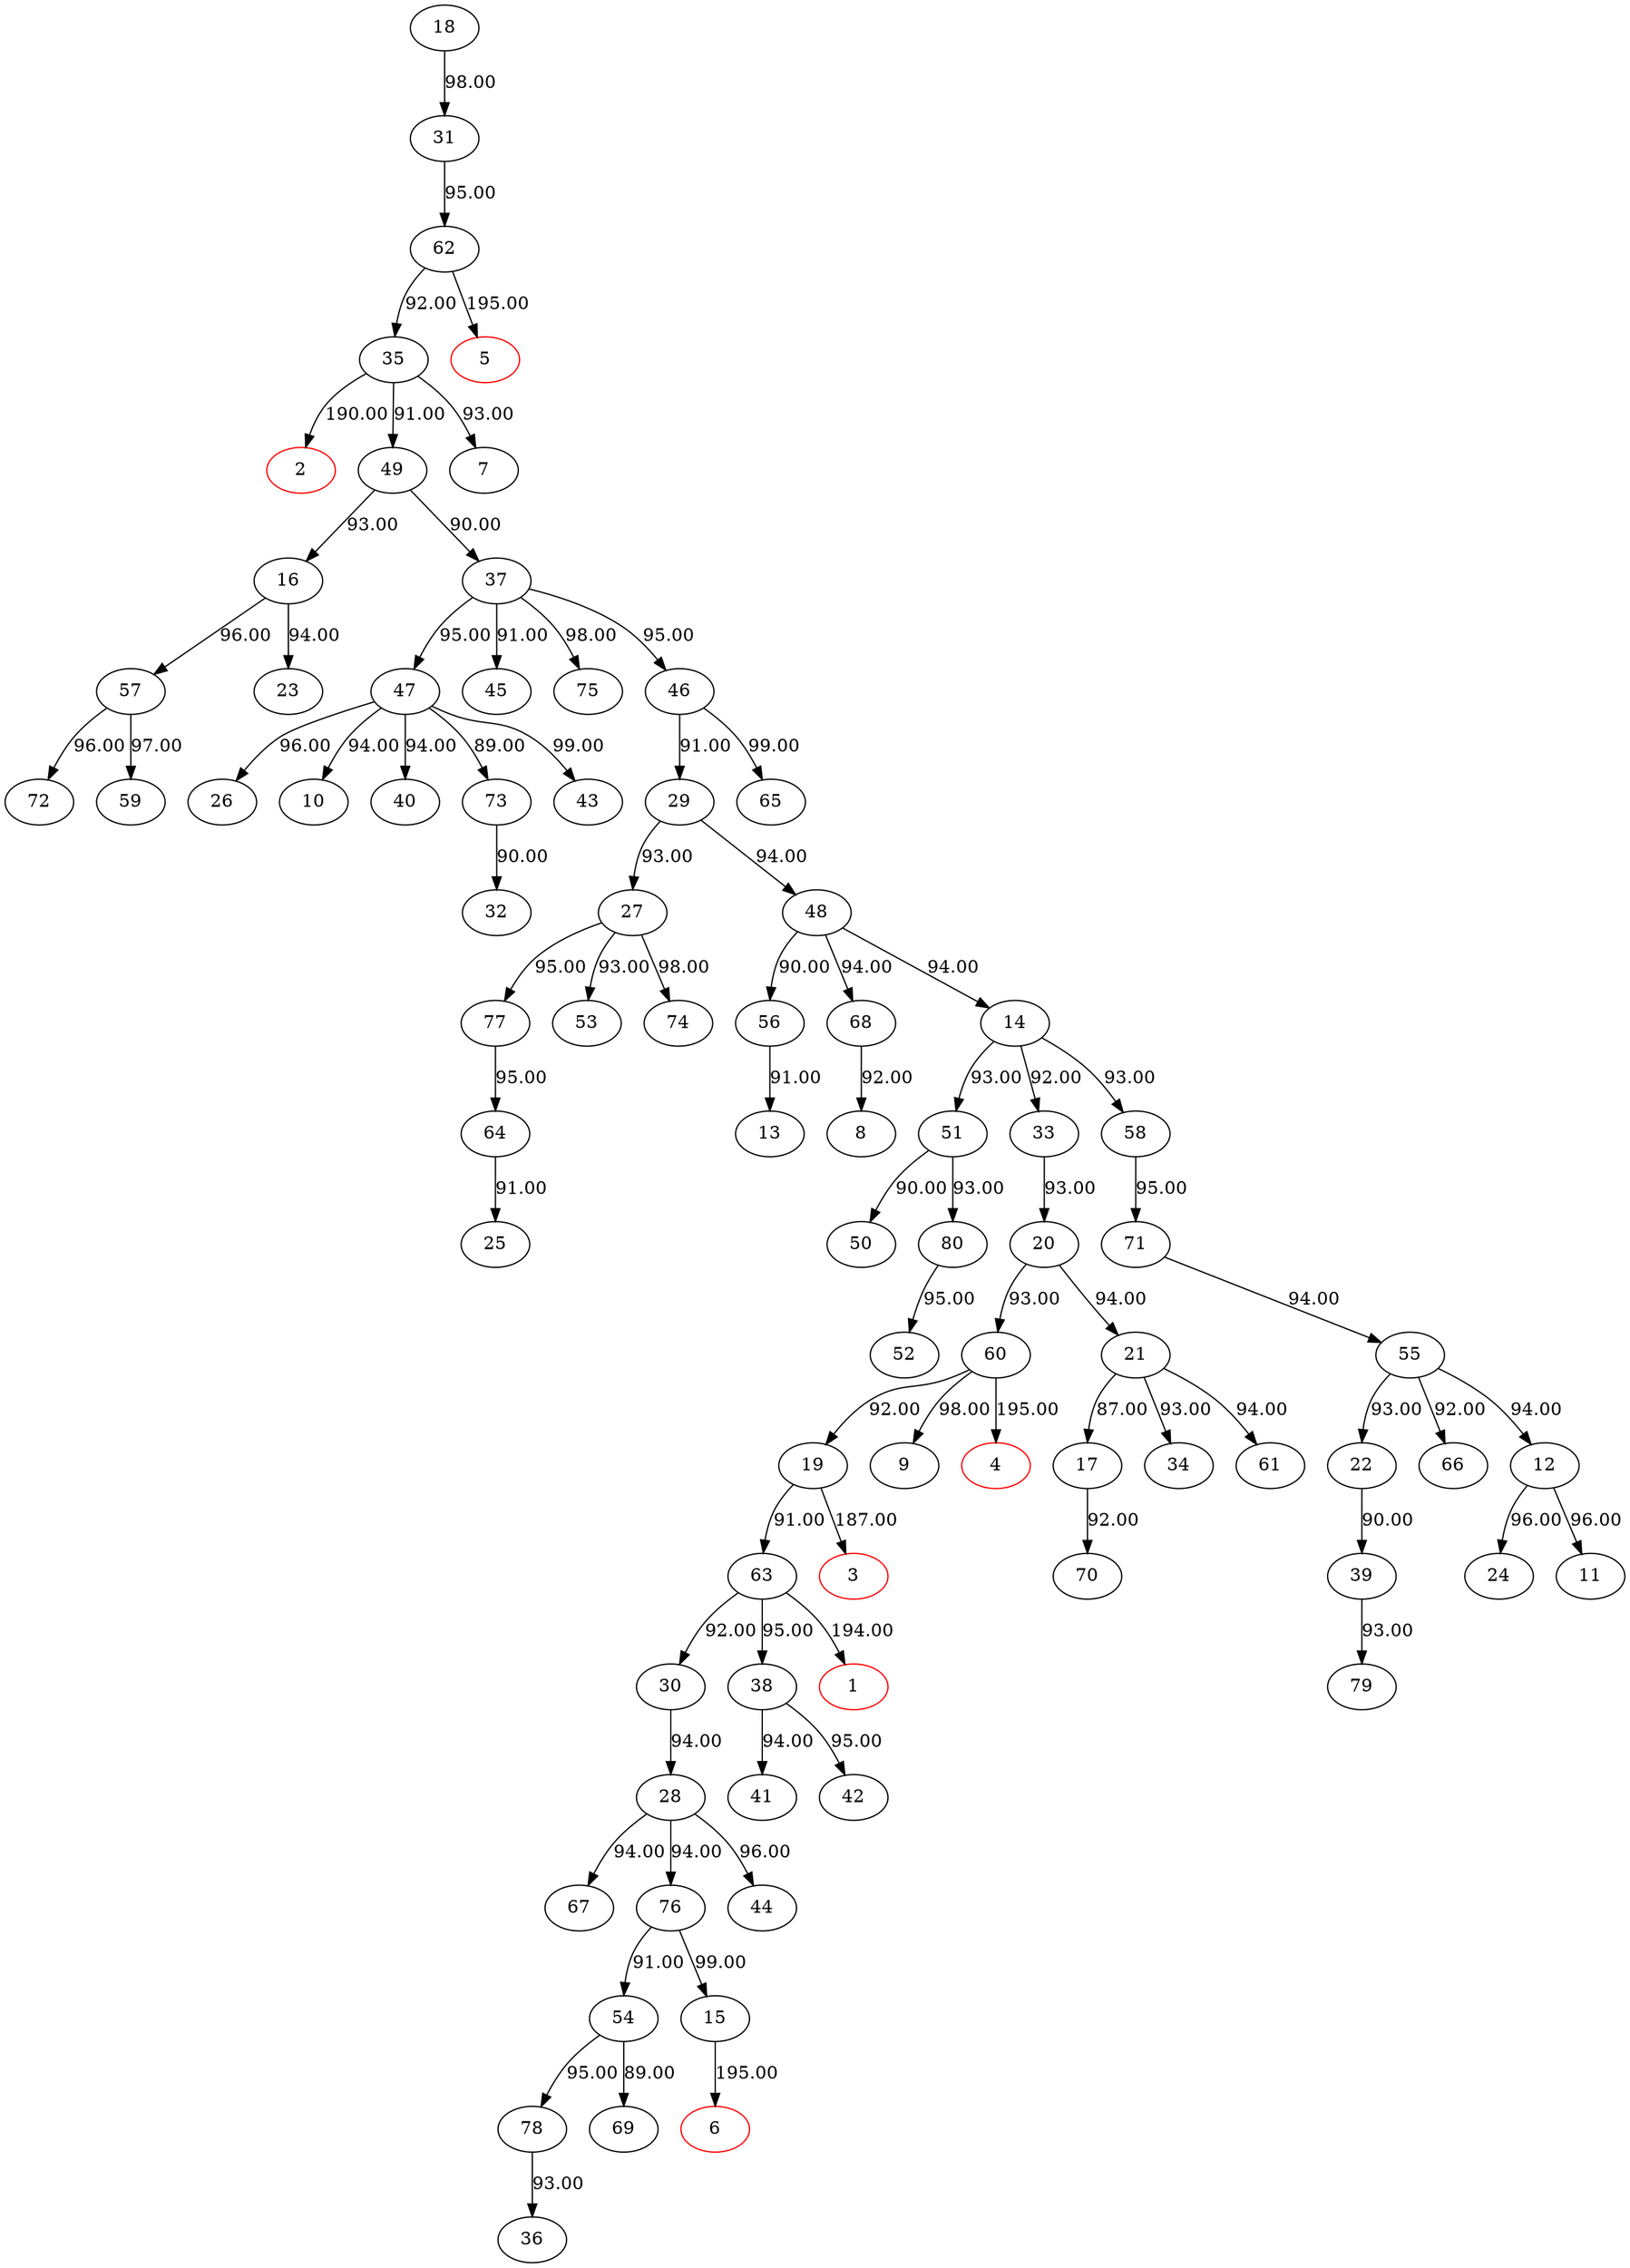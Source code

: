 digraph {
18[color=black]
31[color=black]
62[color=black]
35[color=black]
2[color=red]
35->2[label=190.00]
49[color=black]
16[color=black]
57[color=black]
72[color=black]
57->72[label=96.00]
59[color=black]
57->59[label=97.00]
16->57[label=96.00]
23[color=black]
16->23[label=94.00]
49->16[label=93.00]
37[color=black]
47[color=black]
26[color=black]
47->26[label=96.00]
10[color=black]
47->10[label=94.00]
40[color=black]
47->40[label=94.00]
73[color=black]
32[color=black]
73->32[label=90.00]
47->73[label=89.00]
43[color=black]
47->43[label=99.00]
37->47[label=95.00]
45[color=black]
37->45[label=91.00]
75[color=black]
37->75[label=98.00]
46[color=black]
29[color=black]
27[color=black]
77[color=black]
64[color=black]
25[color=black]
64->25[label=91.00]
77->64[label=95.00]
27->77[label=95.00]
53[color=black]
27->53[label=93.00]
74[color=black]
27->74[label=98.00]
29->27[label=93.00]
48[color=black]
56[color=black]
13[color=black]
56->13[label=91.00]
48->56[label=90.00]
68[color=black]
8[color=black]
68->8[label=92.00]
48->68[label=94.00]
14[color=black]
51[color=black]
50[color=black]
51->50[label=90.00]
80[color=black]
52[color=black]
80->52[label=95.00]
51->80[label=93.00]
14->51[label=93.00]
33[color=black]
20[color=black]
60[color=black]
19[color=black]
63[color=black]
30[color=black]
28[color=black]
67[color=black]
28->67[label=94.00]
76[color=black]
54[color=black]
78[color=black]
36[color=black]
78->36[label=93.00]
54->78[label=95.00]
69[color=black]
54->69[label=89.00]
76->54[label=91.00]
15[color=black]
6[color=red]
15->6[label=195.00]
76->15[label=99.00]
28->76[label=94.00]
44[color=black]
28->44[label=96.00]
30->28[label=94.00]
63->30[label=92.00]
38[color=black]
41[color=black]
38->41[label=94.00]
42[color=black]
38->42[label=95.00]
63->38[label=95.00]
1[color=red]
63->1[label=194.00]
19->63[label=91.00]
3[color=red]
19->3[label=187.00]
60->19[label=92.00]
9[color=black]
60->9[label=98.00]
4[color=red]
60->4[label=195.00]
20->60[label=93.00]
21[color=black]
17[color=black]
70[color=black]
17->70[label=92.00]
21->17[label=87.00]
34[color=black]
21->34[label=93.00]
61[color=black]
21->61[label=94.00]
20->21[label=94.00]
33->20[label=93.00]
14->33[label=92.00]
58[color=black]
71[color=black]
55[color=black]
22[color=black]
39[color=black]
79[color=black]
39->79[label=93.00]
22->39[label=90.00]
55->22[label=93.00]
66[color=black]
55->66[label=92.00]
12[color=black]
24[color=black]
12->24[label=96.00]
11[color=black]
12->11[label=96.00]
55->12[label=94.00]
71->55[label=94.00]
58->71[label=95.00]
14->58[label=93.00]
48->14[label=94.00]
29->48[label=94.00]
46->29[label=91.00]
65[color=black]
46->65[label=99.00]
37->46[label=95.00]
49->37[label=90.00]
35->49[label=91.00]
7[color=black]
35->7[label=93.00]
62->35[label=92.00]
5[color=red]
62->5[label=195.00]
31->62[label=95.00]
18->31[label=98.00]
}